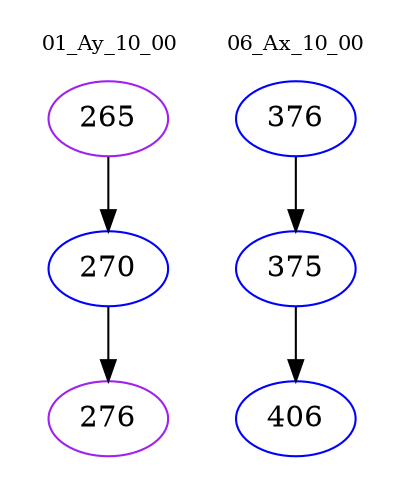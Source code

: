 digraph{
subgraph cluster_0 {
color = white
label = "01_Ay_10_00";
fontsize=10;
T0_265 [label="265", color="purple"]
T0_265 -> T0_270 [color="black"]
T0_270 [label="270", color="blue"]
T0_270 -> T0_276 [color="black"]
T0_276 [label="276", color="purple"]
}
subgraph cluster_1 {
color = white
label = "06_Ax_10_00";
fontsize=10;
T1_376 [label="376", color="blue"]
T1_376 -> T1_375 [color="black"]
T1_375 [label="375", color="blue"]
T1_375 -> T1_406 [color="black"]
T1_406 [label="406", color="blue"]
}
}
